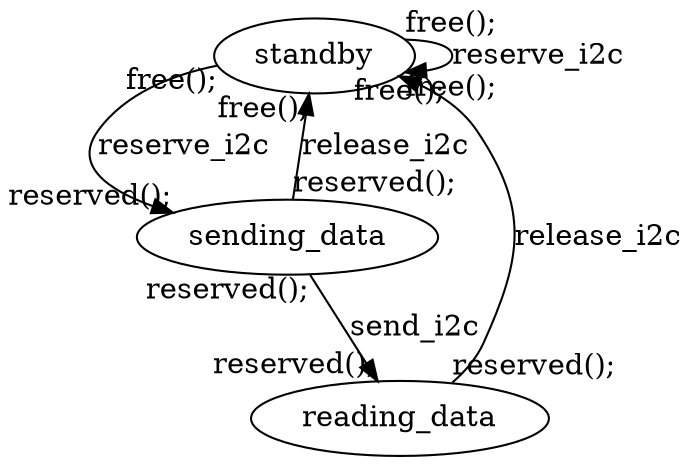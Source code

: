 digraph i2c {

/* Transitions resulting from normal operation */

    standby -> sending_data
        [label="reserve_i2c",taillabel="free();",headlabel="reserved();"];

    sending_data -> reading_data
        [label="send_i2c",taillabel="reserved();",headlabel="reserved();"];

    reading_data -> standby
        [label="release_i2c",taillabel="reserved();",headlabel="free();"];

/* Failure conditions resulting in state returning to a standby mode */

    standby -> standby
        [label="reserve_i2c",taillabel="free();",headlabel="free();"];

    sending_data -> standby
        [label="release_i2c",taillabel="reserved();",headlabel="free();"];

}

